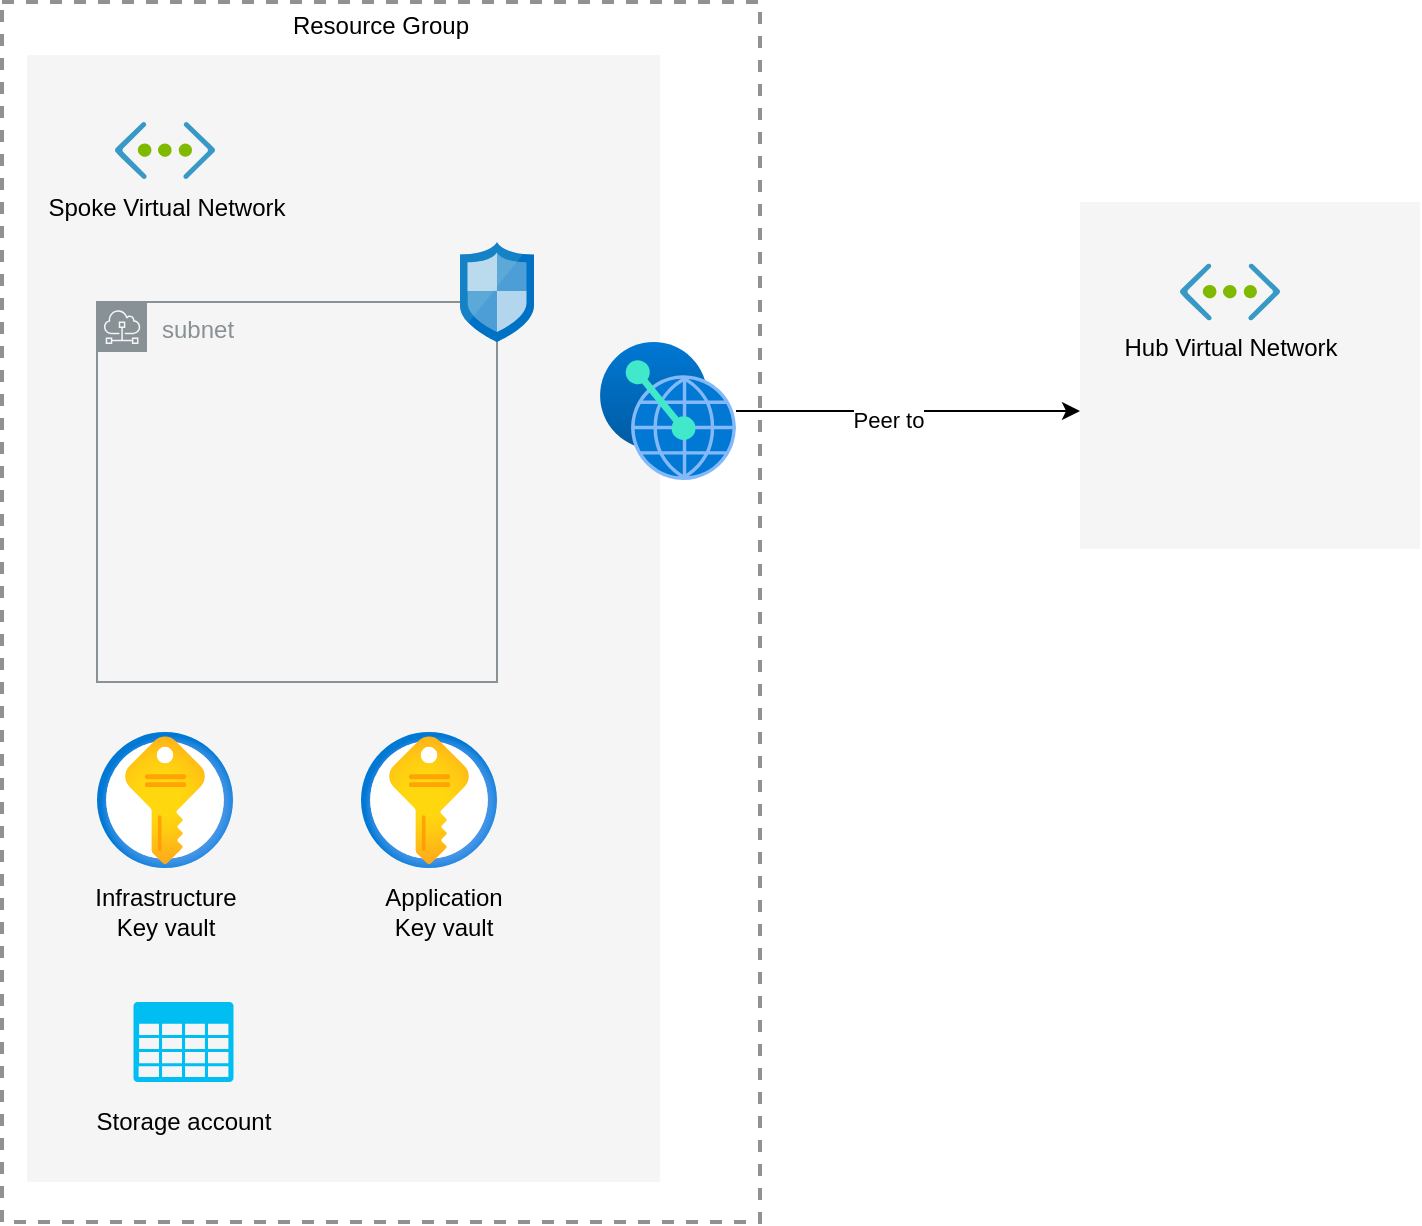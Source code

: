 <mxfile version="13.7.9" type="device"><diagram id="WI9T0HZ2pTsCkuznbFz-" name="Page-1"><mxGraphModel dx="1422" dy="822" grid="1" gridSize="10" guides="1" tooltips="1" connect="1" arrows="1" fold="1" page="1" pageScale="1" pageWidth="827" pageHeight="1169" math="0" shadow="0"><root><mxCell id="0"/><mxCell id="1" parent="0"/><mxCell id="9aBMeKwBsN5fXEm-URdm-1" value="Resource Group" style="fontStyle=0;verticalAlign=top;align=center;spacingTop=-2;fillColor=none;rounded=0;whiteSpace=wrap;html=1;strokeColor=#919191;strokeWidth=2;dashed=1;container=1;collapsible=0;expand=0;recursiveResize=0;" vertex="1" parent="1"><mxGeometry x="41" y="220" width="379" height="610" as="geometry"/></mxCell><mxCell id="9aBMeKwBsN5fXEm-URdm-2" value="" style="rounded=0;whiteSpace=wrap;html=1;fillColor=#f5f5f5;strokeColor=none;fontColor=#333333;" vertex="1" parent="1"><mxGeometry x="53.5" y="246.5" width="316.5" height="563.5" as="geometry"/></mxCell><mxCell id="9aBMeKwBsN5fXEm-URdm-3" value="Spoke Virtual Network" style="aspect=fixed;html=1;perimeter=none;align=center;shadow=0;dashed=0;image;fontSize=12;image=img/lib/mscae/Virtual_Network.svg;labelBackgroundColor=none;" vertex="1" parent="1"><mxGeometry x="97.5" y="280" width="50" height="28.5" as="geometry"/></mxCell><mxCell id="9aBMeKwBsN5fXEm-URdm-4" value="subnet" style="outlineConnect=0;gradientColor=none;html=1;whiteSpace=wrap;fontSize=12;fontStyle=0;shape=mxgraph.aws4.group;grIcon=mxgraph.aws4.group_subnet;strokeColor=#879196;fillColor=none;verticalAlign=top;align=left;spacingLeft=30;fontColor=#879196;dashed=0;" vertex="1" parent="1"><mxGeometry x="88.5" y="370" width="200" height="190" as="geometry"/></mxCell><mxCell id="9aBMeKwBsN5fXEm-URdm-8" value="" style="aspect=fixed;html=1;points=[];align=center;image;fontSize=12;image=img/lib/mscae/Network_Security_Groups_Classic.svg;" vertex="1" parent="1"><mxGeometry x="270" y="340" width="37" height="50" as="geometry"/></mxCell><mxCell id="9aBMeKwBsN5fXEm-URdm-19" style="edgeStyle=orthogonalEdgeStyle;rounded=0;orthogonalLoop=1;jettySize=auto;html=1;" edge="1" parent="1" source="9aBMeKwBsN5fXEm-URdm-12"><mxGeometry relative="1" as="geometry"><mxPoint x="580" y="424.5" as="targetPoint"/></mxGeometry></mxCell><mxCell id="9aBMeKwBsN5fXEm-URdm-25" value="Peer to" style="edgeLabel;html=1;align=center;verticalAlign=middle;resizable=0;points=[];" vertex="1" connectable="0" parent="9aBMeKwBsN5fXEm-URdm-19"><mxGeometry x="-0.116" y="-3" relative="1" as="geometry"><mxPoint y="1" as="offset"/></mxGeometry></mxCell><mxCell id="9aBMeKwBsN5fXEm-URdm-12" value="" style="aspect=fixed;html=1;points=[];align=center;image;fontSize=12;image=img/lib/azure2/other/Peering_Service.svg;" vertex="1" parent="1"><mxGeometry x="340" y="390" width="68" height="69" as="geometry"/></mxCell><mxCell id="9aBMeKwBsN5fXEm-URdm-13" value="" style="aspect=fixed;html=1;points=[];align=center;image;fontSize=12;image=img/lib/azure2/security/Key_Vaults.svg;" vertex="1" parent="1"><mxGeometry x="88.5" y="585" width="68" height="68" as="geometry"/></mxCell><mxCell id="9aBMeKwBsN5fXEm-URdm-14" value="" style="verticalLabelPosition=bottom;html=1;verticalAlign=top;align=center;strokeColor=none;fillColor=#00BEF2;shape=mxgraph.azure.storage;pointerEvents=1;" vertex="1" parent="1"><mxGeometry x="106.75" y="720" width="50" height="40" as="geometry"/></mxCell><mxCell id="9aBMeKwBsN5fXEm-URdm-15" value="Infrastructure Key vault" style="text;html=1;strokeColor=none;fillColor=none;align=center;verticalAlign=middle;whiteSpace=wrap;rounded=0;" vertex="1" parent="1"><mxGeometry x="81.75" y="660" width="81.5" height="30" as="geometry"/></mxCell><mxCell id="9aBMeKwBsN5fXEm-URdm-16" value="Storage account" style="text;html=1;strokeColor=none;fillColor=none;align=center;verticalAlign=middle;whiteSpace=wrap;rounded=0;" vertex="1" parent="1"><mxGeometry x="81.75" y="770" width="100" height="20" as="geometry"/></mxCell><mxCell id="9aBMeKwBsN5fXEm-URdm-17" value="" style="aspect=fixed;html=1;points=[];align=center;image;fontSize=12;image=img/lib/azure2/security/Key_Vaults.svg;" vertex="1" parent="1"><mxGeometry x="220.5" y="585" width="68" height="68" as="geometry"/></mxCell><mxCell id="9aBMeKwBsN5fXEm-URdm-18" value="Application Key vault" style="text;html=1;strokeColor=none;fillColor=none;align=center;verticalAlign=middle;whiteSpace=wrap;rounded=0;" vertex="1" parent="1"><mxGeometry x="220.5" y="660" width="81.5" height="30" as="geometry"/></mxCell><mxCell id="9aBMeKwBsN5fXEm-URdm-22" value="" style="rounded=0;whiteSpace=wrap;html=1;fillColor=#f5f5f5;strokeColor=none;fontColor=#333333;" vertex="1" parent="1"><mxGeometry x="580" y="320" width="170" height="173.5" as="geometry"/></mxCell><mxCell id="9aBMeKwBsN5fXEm-URdm-23" value="Hub Virtual Network" style="aspect=fixed;html=1;perimeter=none;align=center;shadow=0;dashed=0;image;fontSize=12;image=img/lib/mscae/Virtual_Network.svg;labelBackgroundColor=none;" vertex="1" parent="1"><mxGeometry x="630" y="350.75" width="50" height="28.5" as="geometry"/></mxCell></root></mxGraphModel></diagram></mxfile>